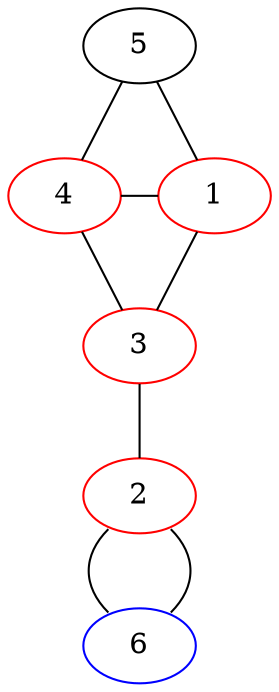 graph {
    4 -- 1;
    4 -- 3;
    1 -- 3 -- 2;
    1 -- 5;
    5 -- 4;
    2 -- 6 [tailport="se", headport="ne"];
    2 -- 6 [tailport="sw", headport="nw"];
    {
        rank="min";
        5;
    }
    {
        rank="same";
        4;
        1;
    }
    1 [color="red"];
    2 [color="red"];
    3 [color="red"];
    4 [color="red"];
    6 [color="blue"];
}
